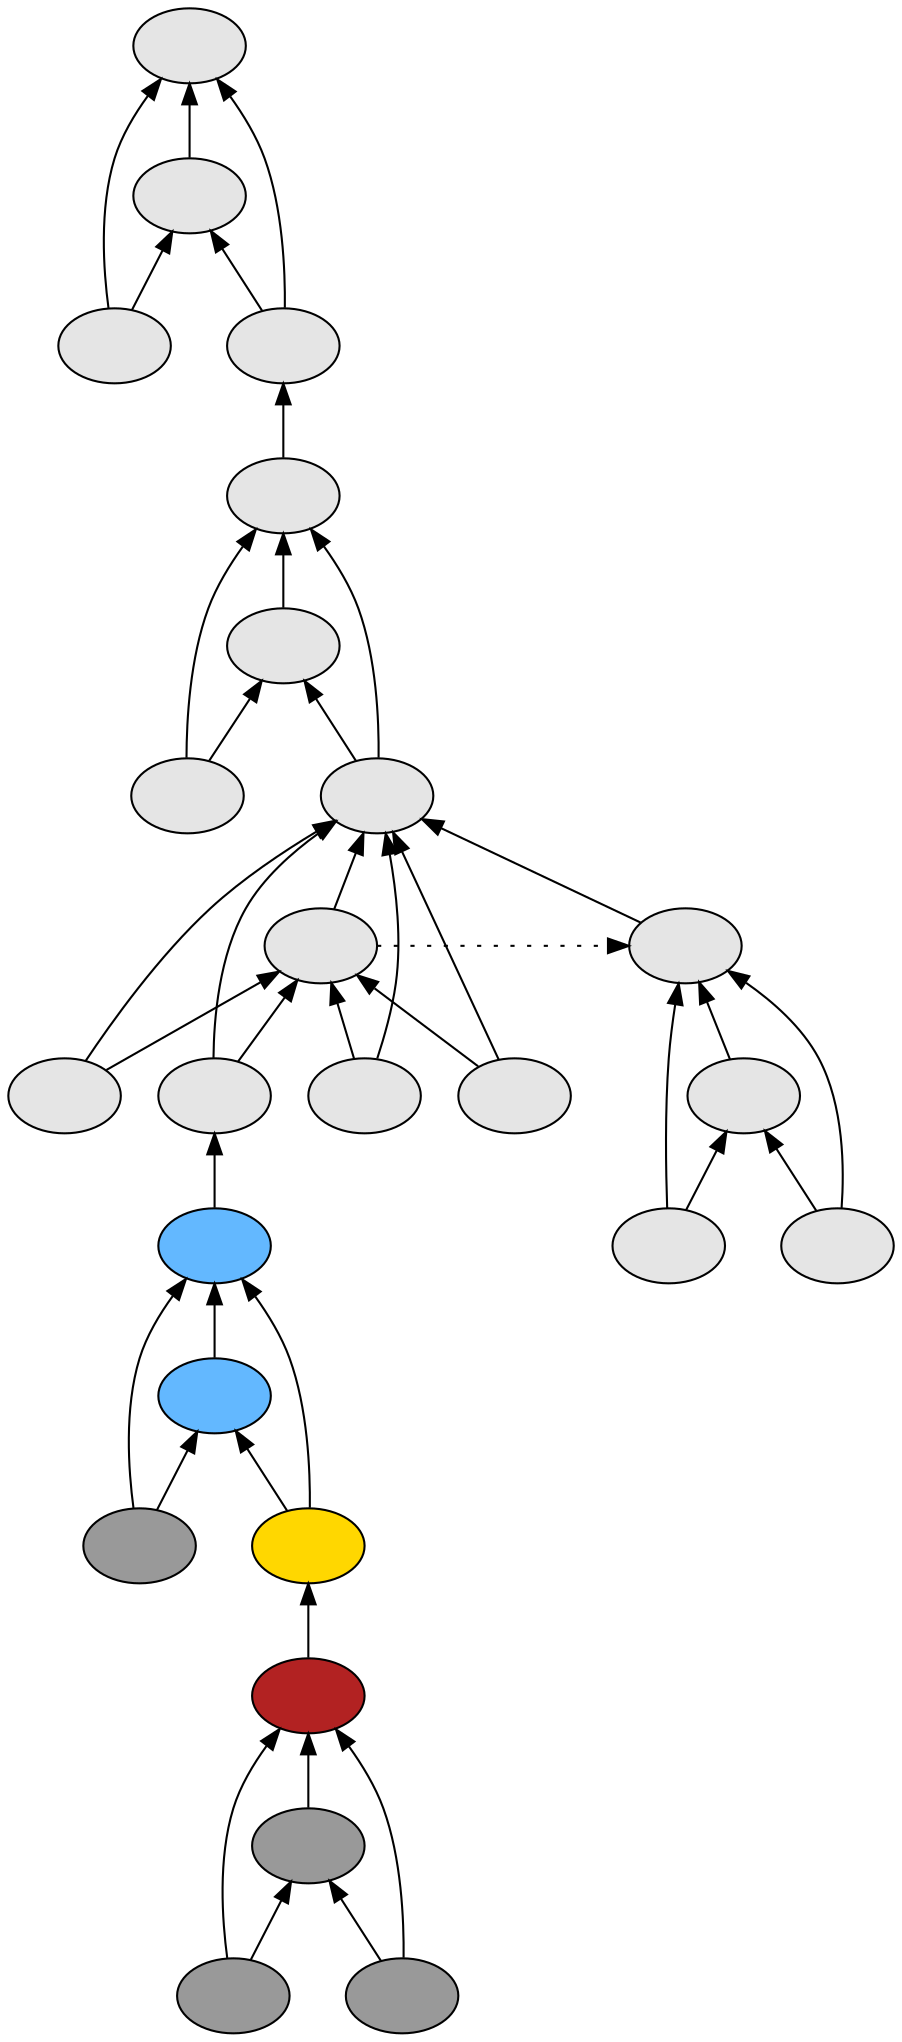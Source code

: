 digraph {
rankdir=BT
fontsize=24
subgraph clster1 {
subgraph clster2 {
"21616208"["fillcolor"="firebrick" "fontsize"="24" "label"="" "shape"="ellipse" "style"="filled" ]
"20391696"["fillcolor"="grey60" "fontsize"="24" "label"="" "shape"="ellipse" "style"="filled" ]
"19076864"["fillcolor"="grey60" "fontsize"="24" "label"="" "shape"="ellipse" "style"="filled" ]
"28719440"["fillcolor"="grey60" "fontsize"="24" "label"="" "shape"="ellipse" "style"="filled" ]
}

subgraph clster3 {
"23610064"["fillcolor"="steelblue1" "fontsize"="24" "label"="" "shape"="ellipse" "style"="filled" ]
"24940288"["fillcolor"="steelblue1" "fontsize"="24" "label"="" "shape"="ellipse" "style"="filled" ]
"25014224"["fillcolor"="grey60" "fontsize"="24" "label"="" "shape"="ellipse" "style"="filled" ]
"24988336"["fillcolor"="gold" "fontsize"="24" "label"="" "shape"="ellipse" "style"="filled" ]
}

subgraph clster4 {
"23304768"["fillcolor"="grey90" "fontsize"="24" "label"="" "shape"="ellipse" "style"="filled" ]
"24625888"["fillcolor"="grey90" "fontsize"="24" "label"="" "shape"="ellipse" "style"="filled" ]
"23710592"["fillcolor"="grey90" "fontsize"="24" "label"="" "shape"="ellipse" "style"="filled" ]
"24939776"["fillcolor"="grey90" "fontsize"="24" "label"="" "shape"="ellipse" "style"="filled" ]
"22582864"["fillcolor"="grey90" "fontsize"="24" "label"="" "shape"="ellipse" "style"="filled" ]
"21801008"["fillcolor"="grey90" "fontsize"="24" "label"="" "shape"="ellipse" "style"="filled" ]
"21571136"["fillcolor"="grey90" "fontsize"="24" "label"="" "shape"="ellipse" "style"="filled" ]
"22579328"["fillcolor"="grey90" "fontsize"="24" "label"="" "shape"="ellipse" "style"="filled" ]
"22672608"["fillcolor"="grey90" "fontsize"="24" "label"="" "shape"="ellipse" "style"="filled" ]
}

subgraph clster5 {
"26590768"["fillcolor"="grey90" "fontsize"="24" "label"="" "shape"="ellipse" "style"="filled" ]
"21600256"["fillcolor"="grey90" "fontsize"="24" "label"="" "shape"="ellipse" "style"="filled" ]
"24603856"["fillcolor"="grey90" "fontsize"="24" "label"="" "shape"="ellipse" "style"="filled" ]
"21586576"["fillcolor"="grey90" "fontsize"="24" "label"="" "shape"="ellipse" "style"="filled" ]
}

}

subgraph clster6 {
"21574256"["fillcolor"="grey90" "fontsize"="24" "label"="" "shape"="ellipse" "style"="filled" ]
"21608528"["fillcolor"="grey90" "fontsize"="24" "label"="" "shape"="ellipse" "style"="filled" ]
"21564608"["fillcolor"="grey90" "fontsize"="24" "label"="" "shape"="ellipse" "style"="filled" ]
"27074384"["fillcolor"="grey90" "fontsize"="24" "label"="" "shape"="ellipse" "style"="filled" ]
}

"21564608" -> "21574256"["arrowhead"="normal" "color"="black" "constraint"="true" "style"="solid" ]
"21564608" -> "21608528"["arrowhead"="normal" "color"="black" "constraint"="true" "style"="solid" ]
"27074384" -> "21574256"["arrowhead"="normal" "color"="black" "constraint"="true" "style"="solid" ]
"27074384" -> "21608528"["arrowhead"="normal" "color"="black" "constraint"="true" "style"="solid" ]
"21608528" -> "21574256"["arrowhead"="normal" "color"="black" "constraint"="true" "style"="solid" ]
"19076864" -> "21616208"["arrowhead"="normal" "color"="black" "constraint"="true" "style"="solid" ]
"19076864" -> "20391696"["arrowhead"="normal" "color"="black" "constraint"="true" "style"="solid" ]
"28719440" -> "21616208"["arrowhead"="normal" "color"="black" "constraint"="true" "style"="solid" ]
"28719440" -> "20391696"["arrowhead"="normal" "color"="black" "constraint"="true" "style"="solid" ]
"20391696" -> "21616208"["arrowhead"="normal" "color"="black" "constraint"="true" "style"="solid" ]
"23710592" -> "23304768"["arrowhead"="normal" "color"="black" "constraint"="true" "style"="solid" ]
"23710592" -> "24625888"["arrowhead"="normal" "color"="black" "constraint"="true" "style"="solid" ]
"24939776" -> "23304768"["arrowhead"="normal" "color"="black" "constraint"="true" "style"="solid" ]
"24939776" -> "24625888"["arrowhead"="normal" "color"="black" "constraint"="true" "style"="solid" ]
"21801008" -> "24939776"["arrowhead"="normal" "color"="black" "constraint"="true" "style"="solid" ]
"21801008" -> "22582864"["arrowhead"="normal" "color"="black" "constraint"="true" "style"="solid" ]
"21571136" -> "24939776"["arrowhead"="normal" "color"="black" "constraint"="true" "style"="solid" ]
"21571136" -> "22582864"["arrowhead"="normal" "color"="black" "constraint"="true" "style"="solid" ]
"23610064" -> "21571136"["arrowhead"="normal" "color"="black" "constraint"="true" "style"="solid" ]
"22579328" -> "24939776"["arrowhead"="normal" "color"="black" "constraint"="true" "style"="solid" ]
"22579328" -> "22582864"["arrowhead"="normal" "color"="black" "constraint"="true" "style"="solid" ]
"22672608" -> "24939776"["arrowhead"="normal" "color"="black" "constraint"="true" "style"="solid" ]
"22672608" -> "22582864"["arrowhead"="normal" "color"="black" "constraint"="true" "style"="solid" ]
"22582864" -> "24939776"["arrowhead"="normal" "color"="black" "constraint"="true" "style"="solid" ]
"21574256" -> "24939776"["arrowhead"="normal" "color"="black" "constraint"="true" "style"="solid" ]
"22582864" -> "21574256"["arrowhead"="normal" "color"="black" "constraint"="false" "style"="dotted" ]
"24625888" -> "23304768"["arrowhead"="normal" "color"="black" "constraint"="true" "style"="solid" ]
"25014224" -> "23610064"["arrowhead"="normal" "color"="black" "constraint"="true" "style"="solid" ]
"25014224" -> "24940288"["arrowhead"="normal" "color"="black" "constraint"="true" "style"="solid" ]
"24988336" -> "23610064"["arrowhead"="normal" "color"="black" "constraint"="true" "style"="solid" ]
"24988336" -> "24940288"["arrowhead"="normal" "color"="black" "constraint"="true" "style"="solid" ]
"21616208" -> "24988336"["arrowhead"="normal" "color"="black" "constraint"="true" "style"="solid" ]
"24940288" -> "23610064"["arrowhead"="normal" "color"="black" "constraint"="true" "style"="solid" ]
"24603856" -> "26590768"["arrowhead"="normal" "color"="black" "constraint"="true" "style"="solid" ]
"24603856" -> "21600256"["arrowhead"="normal" "color"="black" "constraint"="true" "style"="solid" ]
"21586576" -> "26590768"["arrowhead"="normal" "color"="black" "constraint"="true" "style"="solid" ]
"21586576" -> "21600256"["arrowhead"="normal" "color"="black" "constraint"="true" "style"="solid" ]
"23304768" -> "21586576"["arrowhead"="normal" "color"="black" "constraint"="true" "style"="solid" ]
"21600256" -> "26590768"["arrowhead"="normal" "color"="black" "constraint"="true" "style"="solid" ]

}
